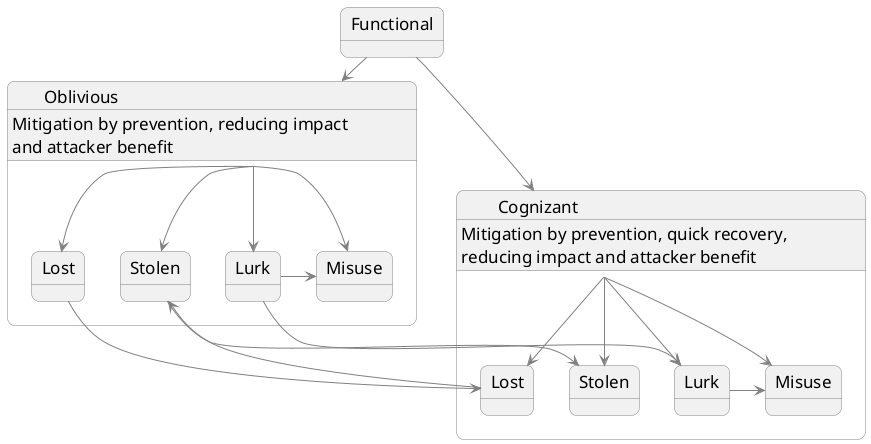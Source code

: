 @startuml
skinparam roundcorner 15
skinparam maxmessagesize 100
skinparam state {
	ArrowColor grey
	BorderColor grey
	FontSize 17
}

state Oblivious {
    state "Stolen" as stdk
    state "Lurk" as lkdk
    state "Lost" as ltdk
    state "Misuse" as imdk
}
Oblivious: Mitigation by prevention, reducing impact\nand attacker benefit

state Cognizant {
    state Stolen
    state Lurk
    state Lost
    state Misuse
}
Cognizant: Mitigation by prevention, quick recovery,\nreducing impact and attacker benefit


Functional --> Cognizant
Functional --> Oblivious
Oblivious --> stdk
Oblivious --> lkdk
Oblivious --> ltdk
Oblivious --> imdk
Cognizant --> Stolen
Cognizant --> Lurk
Cognizant --> Lost
Cognizant --> Misuse

stdk --> Stolen
lkdk --> Lurk
ltdk --> Lost

Lost --> stdk
lkdk -right-> imdk
Lurk -right-> Misuse

@enduml
